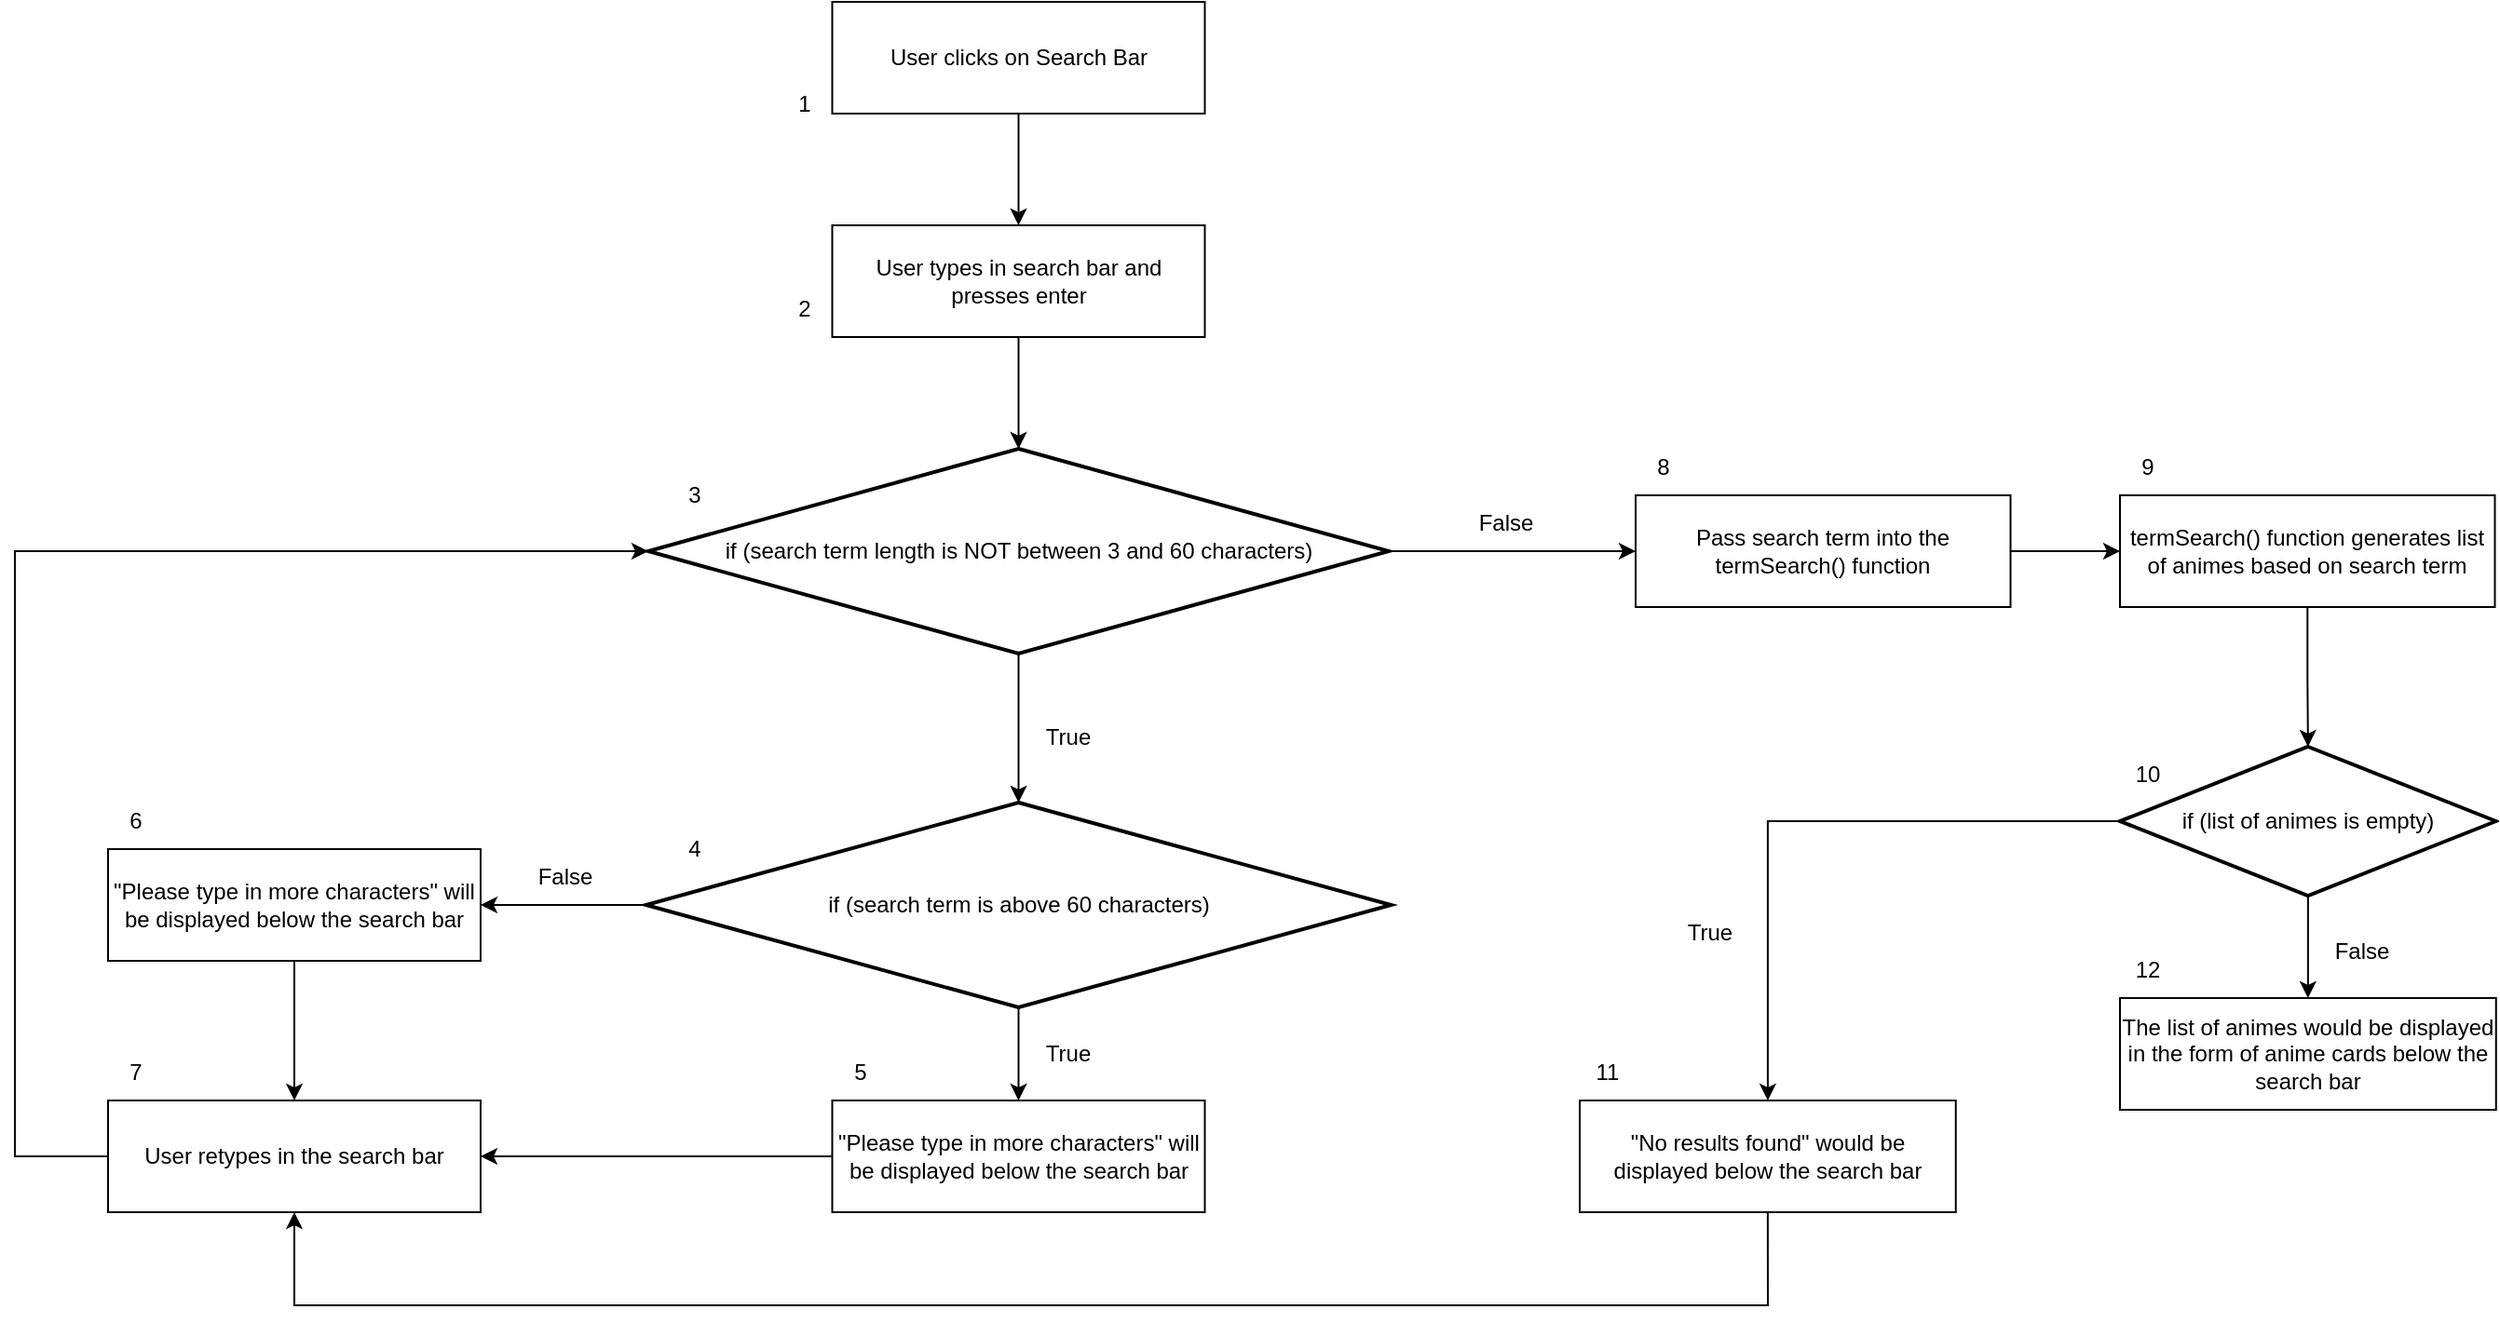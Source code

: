 <mxfile version="20.5.1" type="device"><diagram id="2az3wO4Z9_90aP-0jTSI" name="Page-1"><mxGraphModel dx="2447" dy="752" grid="1" gridSize="10" guides="1" tooltips="1" connect="1" arrows="1" fold="1" page="1" pageScale="1" pageWidth="850" pageHeight="1100" math="0" shadow="0"><root><mxCell id="0"/><mxCell id="1" parent="0"/><mxCell id="bu-iX3sPCSnOriNT6niY-1" value="User clicks on Search Bar" style="rounded=0;whiteSpace=wrap;html=1;" vertex="1" parent="1"><mxGeometry x="158.75" y="40" width="200" height="60" as="geometry"/></mxCell><mxCell id="bu-iX3sPCSnOriNT6niY-5" value="" style="endArrow=classic;html=1;rounded=0;exitX=0.5;exitY=1;exitDx=0;exitDy=0;" edge="1" parent="1" source="bu-iX3sPCSnOriNT6niY-1" target="bu-iX3sPCSnOriNT6niY-9"><mxGeometry width="50" height="50" relative="1" as="geometry"><mxPoint x="400" y="310" as="sourcePoint"/><mxPoint x="221.25" y="120" as="targetPoint"/></mxGeometry></mxCell><mxCell id="bu-iX3sPCSnOriNT6niY-8" value="true" style="text;html=1;align=center;verticalAlign=middle;resizable=0;points=[];autosize=1;strokeColor=none;fillColor=none;" vertex="1" parent="1"><mxGeometry x="340" y="310" width="40" height="30" as="geometry"/></mxCell><mxCell id="bu-iX3sPCSnOriNT6niY-9" value="User types in search bar and presses enter" style="rounded=0;whiteSpace=wrap;html=1;" vertex="1" parent="1"><mxGeometry x="158.75" y="160" width="200" height="60" as="geometry"/></mxCell><mxCell id="bu-iX3sPCSnOriNT6niY-10" value="" style="endArrow=classic;html=1;rounded=0;exitX=0.5;exitY=1;exitDx=0;exitDy=0;entryX=0.5;entryY=0;entryDx=0;entryDy=0;entryPerimeter=0;" edge="1" parent="1" source="bu-iX3sPCSnOriNT6niY-9" target="bu-iX3sPCSnOriNT6niY-12"><mxGeometry width="50" height="50" relative="1" as="geometry"><mxPoint x="400" y="280" as="sourcePoint"/><mxPoint x="180" y="280" as="targetPoint"/></mxGeometry></mxCell><mxCell id="bu-iX3sPCSnOriNT6niY-44" value="" style="edgeStyle=orthogonalEdgeStyle;rounded=0;orthogonalLoop=1;jettySize=auto;html=1;entryX=0;entryY=0.5;entryDx=0;entryDy=0;" edge="1" parent="1" source="bu-iX3sPCSnOriNT6niY-12" target="bu-iX3sPCSnOriNT6niY-17"><mxGeometry relative="1" as="geometry"/></mxCell><mxCell id="bu-iX3sPCSnOriNT6niY-12" value="if (search term length is NOT between 3 and 60 characters)" style="strokeWidth=2;html=1;shape=mxgraph.flowchart.decision;whiteSpace=wrap;" vertex="1" parent="1"><mxGeometry x="60" y="280" width="397.5" height="110" as="geometry"/></mxCell><mxCell id="bu-iX3sPCSnOriNT6niY-13" value="" style="endArrow=classic;html=1;rounded=0;exitX=0.5;exitY=1;exitDx=0;exitDy=0;exitPerimeter=0;entryX=0.5;entryY=0;entryDx=0;entryDy=0;entryPerimeter=0;" edge="1" parent="1" source="bu-iX3sPCSnOriNT6niY-12" target="bu-iX3sPCSnOriNT6niY-33"><mxGeometry width="50" height="50" relative="1" as="geometry"><mxPoint x="400" y="430" as="sourcePoint"/><mxPoint x="610" y="335" as="targetPoint"/><Array as="points"/></mxGeometry></mxCell><mxCell id="bu-iX3sPCSnOriNT6niY-47" value="" style="edgeStyle=orthogonalEdgeStyle;rounded=0;orthogonalLoop=1;jettySize=auto;html=1;" edge="1" parent="1" source="bu-iX3sPCSnOriNT6niY-17" target="bu-iX3sPCSnOriNT6niY-18"><mxGeometry relative="1" as="geometry"/></mxCell><mxCell id="bu-iX3sPCSnOriNT6niY-17" value="Pass search term into the termSearch() function" style="rounded=0;whiteSpace=wrap;html=1;" vertex="1" parent="1"><mxGeometry x="590" y="305" width="201.25" height="60" as="geometry"/></mxCell><mxCell id="bu-iX3sPCSnOriNT6niY-25" value="" style="edgeStyle=orthogonalEdgeStyle;rounded=0;orthogonalLoop=1;jettySize=auto;html=1;" edge="1" parent="1" source="bu-iX3sPCSnOriNT6niY-18" target="bu-iX3sPCSnOriNT6niY-20"><mxGeometry relative="1" as="geometry"/></mxCell><mxCell id="bu-iX3sPCSnOriNT6niY-18" value="termSearch() function generates list of animes based on search term" style="rounded=0;whiteSpace=wrap;html=1;" vertex="1" parent="1"><mxGeometry x="850" y="305" width="201.25" height="60" as="geometry"/></mxCell><mxCell id="bu-iX3sPCSnOriNT6niY-23" value="" style="edgeStyle=orthogonalEdgeStyle;rounded=0;orthogonalLoop=1;jettySize=auto;html=1;" edge="1" parent="1" source="bu-iX3sPCSnOriNT6niY-20" target="bu-iX3sPCSnOriNT6niY-22"><mxGeometry relative="1" as="geometry"/></mxCell><mxCell id="bu-iX3sPCSnOriNT6niY-24" value="" style="edgeStyle=orthogonalEdgeStyle;rounded=0;orthogonalLoop=1;jettySize=auto;html=1;" edge="1" parent="1" source="bu-iX3sPCSnOriNT6niY-20" target="bu-iX3sPCSnOriNT6niY-21"><mxGeometry relative="1" as="geometry"/></mxCell><mxCell id="bu-iX3sPCSnOriNT6niY-20" value="if (list of animes is empty)" style="strokeWidth=2;html=1;shape=mxgraph.flowchart.decision;whiteSpace=wrap;" vertex="1" parent="1"><mxGeometry x="850" y="440" width="201.87" height="80" as="geometry"/></mxCell><mxCell id="bu-iX3sPCSnOriNT6niY-21" value="&quot;No results found&quot; would be displayed below the search bar" style="rounded=0;whiteSpace=wrap;html=1;" vertex="1" parent="1"><mxGeometry x="560" y="630" width="201.87" height="60" as="geometry"/></mxCell><mxCell id="bu-iX3sPCSnOriNT6niY-22" value="The list of animes would be displayed in the form of anime cards below the search bar" style="rounded=0;whiteSpace=wrap;html=1;" vertex="1" parent="1"><mxGeometry x="850" y="575" width="201.87" height="60" as="geometry"/></mxCell><mxCell id="bu-iX3sPCSnOriNT6niY-28" value="False" style="text;html=1;align=center;verticalAlign=middle;resizable=0;points=[];autosize=1;strokeColor=none;fillColor=none;" vertex="1" parent="1"><mxGeometry x="-10" y="495" width="50" height="30" as="geometry"/></mxCell><mxCell id="bu-iX3sPCSnOriNT6niY-29" value="True" style="text;html=1;align=center;verticalAlign=middle;resizable=0;points=[];autosize=1;strokeColor=none;fillColor=none;" vertex="1" parent="1"><mxGeometry x="260" y="590" width="50" height="30" as="geometry"/></mxCell><mxCell id="bu-iX3sPCSnOriNT6niY-30" value="True" style="text;html=1;align=center;verticalAlign=middle;resizable=0;points=[];autosize=1;strokeColor=none;fillColor=none;" vertex="1" parent="1"><mxGeometry x="260" y="420" width="50" height="30" as="geometry"/></mxCell><mxCell id="bu-iX3sPCSnOriNT6niY-35" value="" style="edgeStyle=orthogonalEdgeStyle;rounded=0;orthogonalLoop=1;jettySize=auto;html=1;" edge="1" parent="1" source="bu-iX3sPCSnOriNT6niY-33" target="bu-iX3sPCSnOriNT6niY-34"><mxGeometry relative="1" as="geometry"/></mxCell><mxCell id="bu-iX3sPCSnOriNT6niY-37" value="" style="edgeStyle=orthogonalEdgeStyle;rounded=0;orthogonalLoop=1;jettySize=auto;html=1;exitX=0;exitY=0.5;exitDx=0;exitDy=0;exitPerimeter=0;" edge="1" parent="1" source="bu-iX3sPCSnOriNT6niY-33" target="bu-iX3sPCSnOriNT6niY-36"><mxGeometry relative="1" as="geometry"/></mxCell><mxCell id="bu-iX3sPCSnOriNT6niY-33" value="if (search term is above 60 characters)" style="strokeWidth=2;html=1;shape=mxgraph.flowchart.decision;whiteSpace=wrap;" vertex="1" parent="1"><mxGeometry x="58.75" y="470" width="400" height="110" as="geometry"/></mxCell><mxCell id="bu-iX3sPCSnOriNT6niY-40" value="" style="edgeStyle=orthogonalEdgeStyle;rounded=0;orthogonalLoop=1;jettySize=auto;html=1;" edge="1" parent="1" source="bu-iX3sPCSnOriNT6niY-34" target="bu-iX3sPCSnOriNT6niY-38"><mxGeometry relative="1" as="geometry"/></mxCell><mxCell id="bu-iX3sPCSnOriNT6niY-34" value="&quot;Please type in more characters&quot; will be displayed below the search bar" style="rounded=0;whiteSpace=wrap;html=1;strokeWidth=1;" vertex="1" parent="1"><mxGeometry x="158.75" y="630" width="200" height="60" as="geometry"/></mxCell><mxCell id="bu-iX3sPCSnOriNT6niY-36" value="&quot;Please type in more characters&quot; will be displayed below the search bar" style="whiteSpace=wrap;html=1;strokeWidth=1;" vertex="1" parent="1"><mxGeometry x="-230" y="495" width="200" height="60" as="geometry"/></mxCell><mxCell id="bu-iX3sPCSnOriNT6niY-38" value="User retypes in the search bar" style="rounded=0;whiteSpace=wrap;html=1;strokeWidth=1;" vertex="1" parent="1"><mxGeometry x="-230" y="630" width="200" height="60" as="geometry"/></mxCell><mxCell id="bu-iX3sPCSnOriNT6niY-41" value="" style="endArrow=classic;html=1;rounded=0;exitX=0.5;exitY=1;exitDx=0;exitDy=0;entryX=0.5;entryY=0;entryDx=0;entryDy=0;" edge="1" parent="1" source="bu-iX3sPCSnOriNT6niY-36" target="bu-iX3sPCSnOriNT6niY-38"><mxGeometry width="50" height="50" relative="1" as="geometry"><mxPoint x="760" y="530" as="sourcePoint"/><mxPoint x="-30" y="740" as="targetPoint"/><Array as="points"><mxPoint x="-130" y="630"/></Array></mxGeometry></mxCell><mxCell id="bu-iX3sPCSnOriNT6niY-42" value="" style="endArrow=classic;html=1;rounded=0;exitX=0;exitY=0.5;exitDx=0;exitDy=0;entryX=0;entryY=0.5;entryDx=0;entryDy=0;entryPerimeter=0;" edge="1" parent="1" source="bu-iX3sPCSnOriNT6niY-38" target="bu-iX3sPCSnOriNT6niY-12"><mxGeometry width="50" height="50" relative="1" as="geometry"><mxPoint x="760" y="530" as="sourcePoint"/><mxPoint x="460" y="430" as="targetPoint"/><Array as="points"><mxPoint x="-280" y="660"/><mxPoint x="-280" y="335"/></Array></mxGeometry></mxCell><mxCell id="bu-iX3sPCSnOriNT6niY-46" value="False" style="text;html=1;align=center;verticalAlign=middle;resizable=0;points=[];autosize=1;strokeColor=none;fillColor=none;" vertex="1" parent="1"><mxGeometry x="495" y="305" width="50" height="30" as="geometry"/></mxCell><mxCell id="bu-iX3sPCSnOriNT6niY-48" value="False" style="text;html=1;strokeColor=none;fillColor=none;align=center;verticalAlign=middle;whiteSpace=wrap;rounded=0;strokeWidth=1;" vertex="1" parent="1"><mxGeometry x="950" y="535" width="60" height="30" as="geometry"/></mxCell><mxCell id="bu-iX3sPCSnOriNT6niY-49" value="True" style="text;html=1;strokeColor=none;fillColor=none;align=center;verticalAlign=middle;whiteSpace=wrap;rounded=0;strokeWidth=1;" vertex="1" parent="1"><mxGeometry x="600" y="525" width="60" height="30" as="geometry"/></mxCell><mxCell id="bu-iX3sPCSnOriNT6niY-50" value="" style="endArrow=classic;html=1;rounded=0;exitX=0.5;exitY=1;exitDx=0;exitDy=0;entryX=0.5;entryY=1;entryDx=0;entryDy=0;" edge="1" parent="1" source="bu-iX3sPCSnOriNT6niY-21" target="bu-iX3sPCSnOriNT6niY-38"><mxGeometry width="50" height="50" relative="1" as="geometry"><mxPoint x="830" y="700" as="sourcePoint"/><mxPoint x="410" y="830" as="targetPoint"/><Array as="points"><mxPoint x="661" y="740"/><mxPoint x="-130" y="740"/></Array></mxGeometry></mxCell><mxCell id="bu-iX3sPCSnOriNT6niY-53" value="1" style="text;html=1;strokeColor=none;fillColor=none;align=center;verticalAlign=middle;whiteSpace=wrap;rounded=0;strokeWidth=1;" vertex="1" parent="1"><mxGeometry x="128.75" y="80" width="30" height="30" as="geometry"/></mxCell><mxCell id="bu-iX3sPCSnOriNT6niY-54" value="2" style="text;html=1;strokeColor=none;fillColor=none;align=center;verticalAlign=middle;whiteSpace=wrap;rounded=0;strokeWidth=1;" vertex="1" parent="1"><mxGeometry x="128.75" y="190" width="30" height="30" as="geometry"/></mxCell><mxCell id="bu-iX3sPCSnOriNT6niY-55" value="3" style="text;html=1;strokeColor=none;fillColor=none;align=center;verticalAlign=middle;whiteSpace=wrap;rounded=0;strokeWidth=1;" vertex="1" parent="1"><mxGeometry x="70" y="290" width="30" height="30" as="geometry"/></mxCell><mxCell id="bu-iX3sPCSnOriNT6niY-56" value="4" style="text;html=1;strokeColor=none;fillColor=none;align=center;verticalAlign=middle;whiteSpace=wrap;rounded=0;strokeWidth=1;" vertex="1" parent="1"><mxGeometry x="70" y="480" width="30" height="30" as="geometry"/></mxCell><mxCell id="bu-iX3sPCSnOriNT6niY-57" value="5" style="text;html=1;strokeColor=none;fillColor=none;align=center;verticalAlign=middle;whiteSpace=wrap;rounded=0;strokeWidth=1;" vertex="1" parent="1"><mxGeometry x="158.75" y="600" width="30" height="30" as="geometry"/></mxCell><mxCell id="bu-iX3sPCSnOriNT6niY-58" value="6" style="text;html=1;strokeColor=none;fillColor=none;align=center;verticalAlign=middle;whiteSpace=wrap;rounded=0;strokeWidth=1;" vertex="1" parent="1"><mxGeometry x="-230" y="465" width="30" height="30" as="geometry"/></mxCell><mxCell id="bu-iX3sPCSnOriNT6niY-59" value="7" style="text;html=1;strokeColor=none;fillColor=none;align=center;verticalAlign=middle;whiteSpace=wrap;rounded=0;strokeWidth=1;" vertex="1" parent="1"><mxGeometry x="-230" y="600" width="30" height="30" as="geometry"/></mxCell><mxCell id="bu-iX3sPCSnOriNT6niY-60" value="8" style="text;html=1;strokeColor=none;fillColor=none;align=center;verticalAlign=middle;whiteSpace=wrap;rounded=0;strokeWidth=1;" vertex="1" parent="1"><mxGeometry x="590" y="275" width="30" height="30" as="geometry"/></mxCell><mxCell id="bu-iX3sPCSnOriNT6niY-61" value="9" style="text;html=1;strokeColor=none;fillColor=none;align=center;verticalAlign=middle;whiteSpace=wrap;rounded=0;strokeWidth=1;" vertex="1" parent="1"><mxGeometry x="850" y="275" width="30" height="30" as="geometry"/></mxCell><mxCell id="bu-iX3sPCSnOriNT6niY-62" value="10" style="text;html=1;strokeColor=none;fillColor=none;align=center;verticalAlign=middle;whiteSpace=wrap;rounded=0;strokeWidth=1;" vertex="1" parent="1"><mxGeometry x="850" y="440" width="30" height="30" as="geometry"/></mxCell><mxCell id="bu-iX3sPCSnOriNT6niY-63" value="11" style="text;html=1;strokeColor=none;fillColor=none;align=center;verticalAlign=middle;whiteSpace=wrap;rounded=0;strokeWidth=1;" vertex="1" parent="1"><mxGeometry x="560" y="600" width="30" height="30" as="geometry"/></mxCell><mxCell id="bu-iX3sPCSnOriNT6niY-64" value="12" style="text;html=1;strokeColor=none;fillColor=none;align=center;verticalAlign=middle;whiteSpace=wrap;rounded=0;strokeWidth=1;" vertex="1" parent="1"><mxGeometry x="850" y="545" width="30" height="30" as="geometry"/></mxCell></root></mxGraphModel></diagram></mxfile>